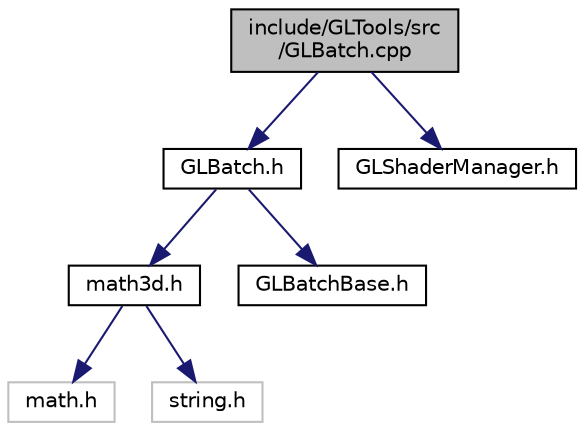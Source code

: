 digraph "include/GLTools/src/GLBatch.cpp"
{
  edge [fontname="Helvetica",fontsize="10",labelfontname="Helvetica",labelfontsize="10"];
  node [fontname="Helvetica",fontsize="10",shape=record];
  Node1 [label="include/GLTools/src\l/GLBatch.cpp",height=0.2,width=0.4,color="black", fillcolor="grey75", style="filled" fontcolor="black"];
  Node1 -> Node2 [color="midnightblue",fontsize="10",style="solid",fontname="Helvetica"];
  Node2 [label="GLBatch.h",height=0.2,width=0.4,color="black", fillcolor="white", style="filled",URL="$_g_l_batch_8h.html"];
  Node2 -> Node3 [color="midnightblue",fontsize="10",style="solid",fontname="Helvetica"];
  Node3 [label="math3d.h",height=0.2,width=0.4,color="black", fillcolor="white", style="filled",URL="$math3d_8h.html"];
  Node3 -> Node4 [color="midnightblue",fontsize="10",style="solid",fontname="Helvetica"];
  Node4 [label="math.h",height=0.2,width=0.4,color="grey75", fillcolor="white", style="filled"];
  Node3 -> Node5 [color="midnightblue",fontsize="10",style="solid",fontname="Helvetica"];
  Node5 [label="string.h",height=0.2,width=0.4,color="grey75", fillcolor="white", style="filled"];
  Node2 -> Node6 [color="midnightblue",fontsize="10",style="solid",fontname="Helvetica"];
  Node6 [label="GLBatchBase.h",height=0.2,width=0.4,color="black", fillcolor="white", style="filled",URL="$_g_l_batch_base_8h.html"];
  Node1 -> Node7 [color="midnightblue",fontsize="10",style="solid",fontname="Helvetica"];
  Node7 [label="GLShaderManager.h",height=0.2,width=0.4,color="black", fillcolor="white", style="filled",URL="$_g_l_shader_manager_8h.html"];
}
